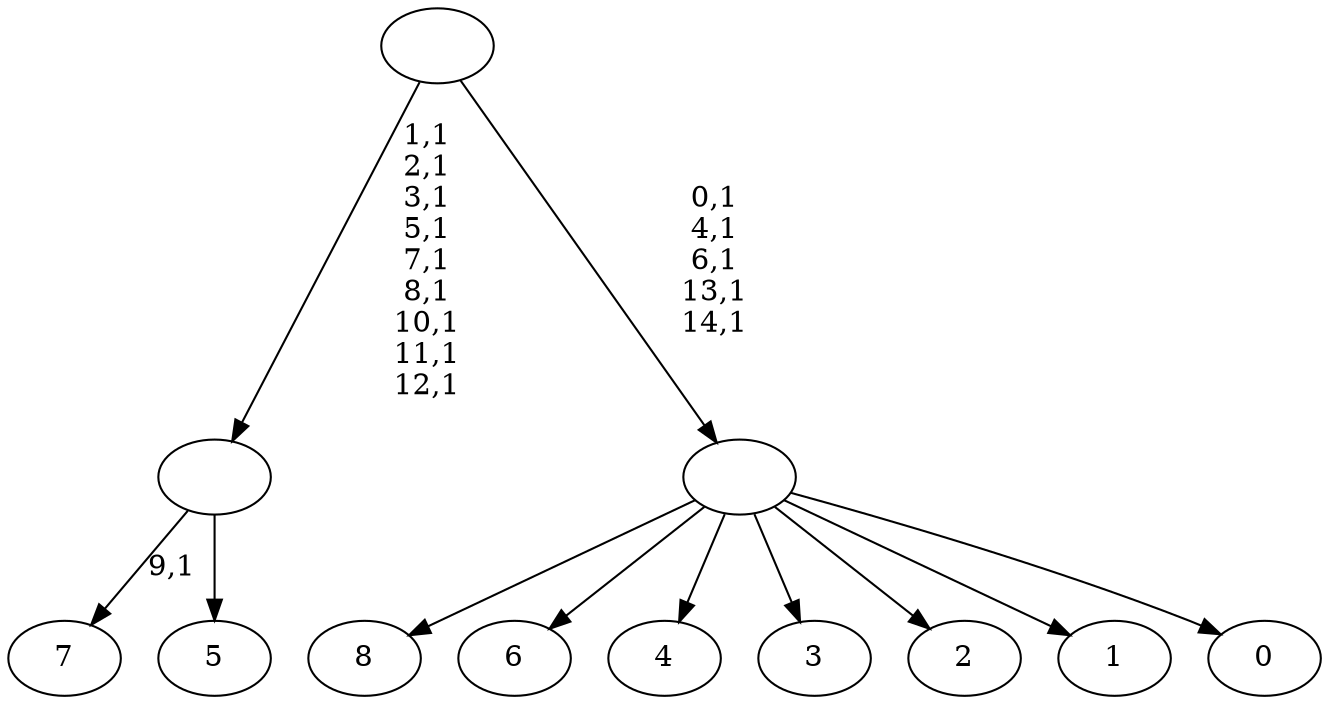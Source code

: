 digraph T {
	24 [label="8"]
	23 [label="7"]
	21 [label="6"]
	20 [label="5"]
	19 [label=""]
	10 [label="4"]
	9 [label="3"]
	8 [label="2"]
	7 [label="1"]
	6 [label="0"]
	5 [label=""]
	0 [label=""]
	19 -> 23 [label="9,1"]
	19 -> 20 [label=""]
	5 -> 24 [label=""]
	5 -> 21 [label=""]
	5 -> 10 [label=""]
	5 -> 9 [label=""]
	5 -> 8 [label=""]
	5 -> 7 [label=""]
	5 -> 6 [label=""]
	0 -> 5 [label="0,1\n4,1\n6,1\n13,1\n14,1"]
	0 -> 19 [label="1,1\n2,1\n3,1\n5,1\n7,1\n8,1\n10,1\n11,1\n12,1"]
}
